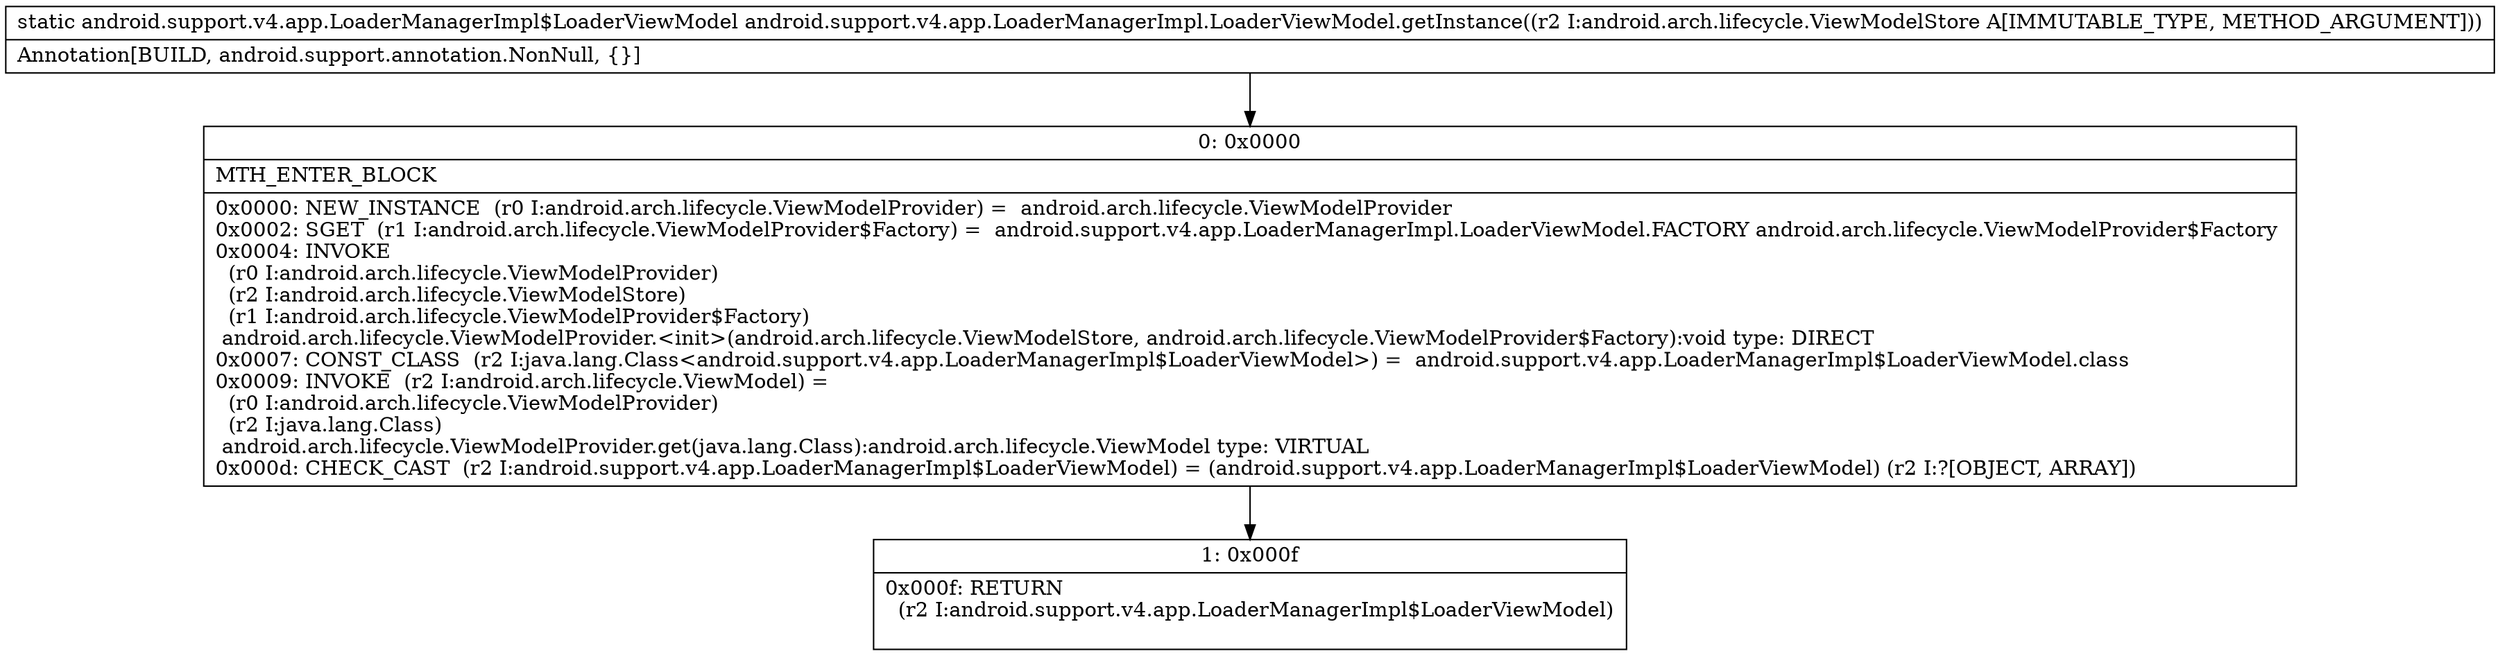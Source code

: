 digraph "CFG forandroid.support.v4.app.LoaderManagerImpl.LoaderViewModel.getInstance(Landroid\/arch\/lifecycle\/ViewModelStore;)Landroid\/support\/v4\/app\/LoaderManagerImpl$LoaderViewModel;" {
Node_0 [shape=record,label="{0\:\ 0x0000|MTH_ENTER_BLOCK\l|0x0000: NEW_INSTANCE  (r0 I:android.arch.lifecycle.ViewModelProvider) =  android.arch.lifecycle.ViewModelProvider \l0x0002: SGET  (r1 I:android.arch.lifecycle.ViewModelProvider$Factory) =  android.support.v4.app.LoaderManagerImpl.LoaderViewModel.FACTORY android.arch.lifecycle.ViewModelProvider$Factory \l0x0004: INVOKE  \l  (r0 I:android.arch.lifecycle.ViewModelProvider)\l  (r2 I:android.arch.lifecycle.ViewModelStore)\l  (r1 I:android.arch.lifecycle.ViewModelProvider$Factory)\l android.arch.lifecycle.ViewModelProvider.\<init\>(android.arch.lifecycle.ViewModelStore, android.arch.lifecycle.ViewModelProvider$Factory):void type: DIRECT \l0x0007: CONST_CLASS  (r2 I:java.lang.Class\<android.support.v4.app.LoaderManagerImpl$LoaderViewModel\>) =  android.support.v4.app.LoaderManagerImpl$LoaderViewModel.class \l0x0009: INVOKE  (r2 I:android.arch.lifecycle.ViewModel) = \l  (r0 I:android.arch.lifecycle.ViewModelProvider)\l  (r2 I:java.lang.Class)\l android.arch.lifecycle.ViewModelProvider.get(java.lang.Class):android.arch.lifecycle.ViewModel type: VIRTUAL \l0x000d: CHECK_CAST  (r2 I:android.support.v4.app.LoaderManagerImpl$LoaderViewModel) = (android.support.v4.app.LoaderManagerImpl$LoaderViewModel) (r2 I:?[OBJECT, ARRAY]) \l}"];
Node_1 [shape=record,label="{1\:\ 0x000f|0x000f: RETURN  \l  (r2 I:android.support.v4.app.LoaderManagerImpl$LoaderViewModel)\l \l}"];
MethodNode[shape=record,label="{static android.support.v4.app.LoaderManagerImpl$LoaderViewModel android.support.v4.app.LoaderManagerImpl.LoaderViewModel.getInstance((r2 I:android.arch.lifecycle.ViewModelStore A[IMMUTABLE_TYPE, METHOD_ARGUMENT]))  | Annotation[BUILD, android.support.annotation.NonNull, \{\}]\l}"];
MethodNode -> Node_0;
Node_0 -> Node_1;
}

